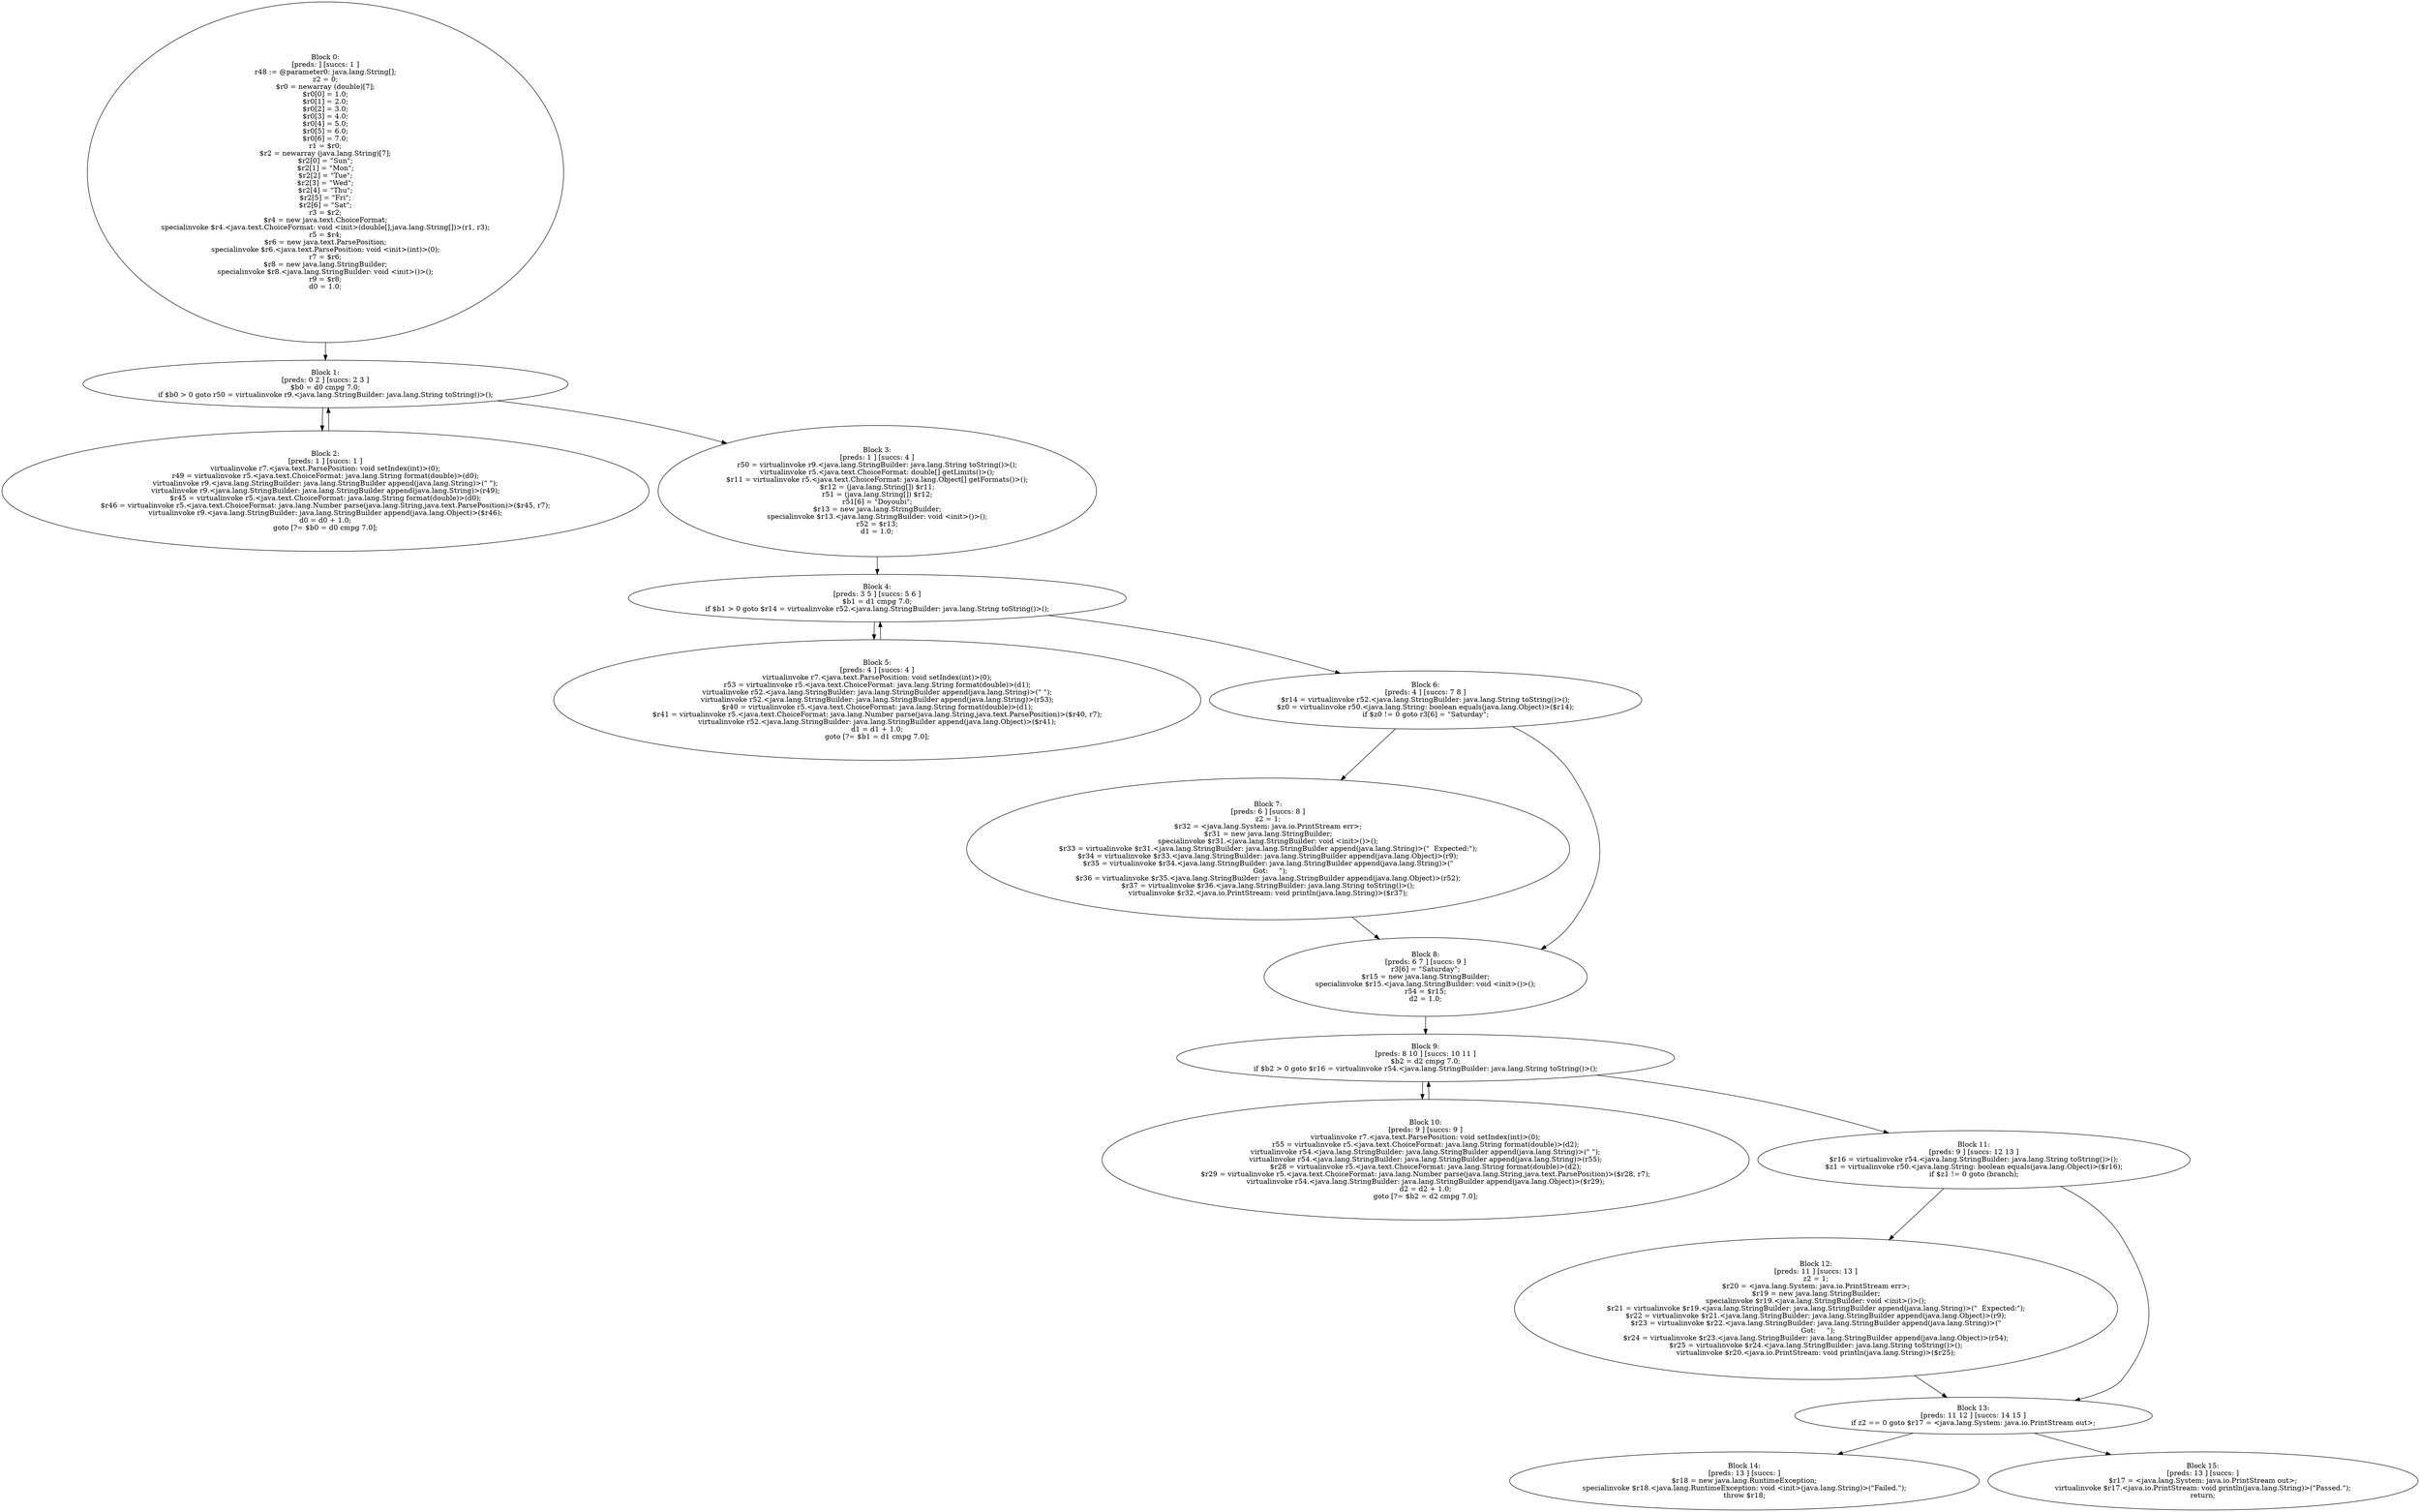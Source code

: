 digraph "unitGraph" {
    "Block 0:
[preds: ] [succs: 1 ]
r48 := @parameter0: java.lang.String[];
z2 = 0;
$r0 = newarray (double)[7];
$r0[0] = 1.0;
$r0[1] = 2.0;
$r0[2] = 3.0;
$r0[3] = 4.0;
$r0[4] = 5.0;
$r0[5] = 6.0;
$r0[6] = 7.0;
r1 = $r0;
$r2 = newarray (java.lang.String)[7];
$r2[0] = \"Sun\";
$r2[1] = \"Mon\";
$r2[2] = \"Tue\";
$r2[3] = \"Wed\";
$r2[4] = \"Thu\";
$r2[5] = \"Fri\";
$r2[6] = \"Sat\";
r3 = $r2;
$r4 = new java.text.ChoiceFormat;
specialinvoke $r4.<java.text.ChoiceFormat: void <init>(double[],java.lang.String[])>(r1, r3);
r5 = $r4;
$r6 = new java.text.ParsePosition;
specialinvoke $r6.<java.text.ParsePosition: void <init>(int)>(0);
r7 = $r6;
$r8 = new java.lang.StringBuilder;
specialinvoke $r8.<java.lang.StringBuilder: void <init>()>();
r9 = $r8;
d0 = 1.0;
"
    "Block 1:
[preds: 0 2 ] [succs: 2 3 ]
$b0 = d0 cmpg 7.0;
if $b0 > 0 goto r50 = virtualinvoke r9.<java.lang.StringBuilder: java.lang.String toString()>();
"
    "Block 2:
[preds: 1 ] [succs: 1 ]
virtualinvoke r7.<java.text.ParsePosition: void setIndex(int)>(0);
r49 = virtualinvoke r5.<java.text.ChoiceFormat: java.lang.String format(double)>(d0);
virtualinvoke r9.<java.lang.StringBuilder: java.lang.StringBuilder append(java.lang.String)>(\" \");
virtualinvoke r9.<java.lang.StringBuilder: java.lang.StringBuilder append(java.lang.String)>(r49);
$r45 = virtualinvoke r5.<java.text.ChoiceFormat: java.lang.String format(double)>(d0);
$r46 = virtualinvoke r5.<java.text.ChoiceFormat: java.lang.Number parse(java.lang.String,java.text.ParsePosition)>($r45, r7);
virtualinvoke r9.<java.lang.StringBuilder: java.lang.StringBuilder append(java.lang.Object)>($r46);
d0 = d0 + 1.0;
goto [?= $b0 = d0 cmpg 7.0];
"
    "Block 3:
[preds: 1 ] [succs: 4 ]
r50 = virtualinvoke r9.<java.lang.StringBuilder: java.lang.String toString()>();
virtualinvoke r5.<java.text.ChoiceFormat: double[] getLimits()>();
$r11 = virtualinvoke r5.<java.text.ChoiceFormat: java.lang.Object[] getFormats()>();
$r12 = (java.lang.String[]) $r11;
r51 = (java.lang.String[]) $r12;
r51[6] = \"Doyoubi\";
$r13 = new java.lang.StringBuilder;
specialinvoke $r13.<java.lang.StringBuilder: void <init>()>();
r52 = $r13;
d1 = 1.0;
"
    "Block 4:
[preds: 3 5 ] [succs: 5 6 ]
$b1 = d1 cmpg 7.0;
if $b1 > 0 goto $r14 = virtualinvoke r52.<java.lang.StringBuilder: java.lang.String toString()>();
"
    "Block 5:
[preds: 4 ] [succs: 4 ]
virtualinvoke r7.<java.text.ParsePosition: void setIndex(int)>(0);
r53 = virtualinvoke r5.<java.text.ChoiceFormat: java.lang.String format(double)>(d1);
virtualinvoke r52.<java.lang.StringBuilder: java.lang.StringBuilder append(java.lang.String)>(\" \");
virtualinvoke r52.<java.lang.StringBuilder: java.lang.StringBuilder append(java.lang.String)>(r53);
$r40 = virtualinvoke r5.<java.text.ChoiceFormat: java.lang.String format(double)>(d1);
$r41 = virtualinvoke r5.<java.text.ChoiceFormat: java.lang.Number parse(java.lang.String,java.text.ParsePosition)>($r40, r7);
virtualinvoke r52.<java.lang.StringBuilder: java.lang.StringBuilder append(java.lang.Object)>($r41);
d1 = d1 + 1.0;
goto [?= $b1 = d1 cmpg 7.0];
"
    "Block 6:
[preds: 4 ] [succs: 7 8 ]
$r14 = virtualinvoke r52.<java.lang.StringBuilder: java.lang.String toString()>();
$z0 = virtualinvoke r50.<java.lang.String: boolean equals(java.lang.Object)>($r14);
if $z0 != 0 goto r3[6] = \"Saturday\";
"
    "Block 7:
[preds: 6 ] [succs: 8 ]
z2 = 1;
$r32 = <java.lang.System: java.io.PrintStream err>;
$r31 = new java.lang.StringBuilder;
specialinvoke $r31.<java.lang.StringBuilder: void <init>()>();
$r33 = virtualinvoke $r31.<java.lang.StringBuilder: java.lang.StringBuilder append(java.lang.String)>(\"  Expected:\");
$r34 = virtualinvoke $r33.<java.lang.StringBuilder: java.lang.StringBuilder append(java.lang.Object)>(r9);
$r35 = virtualinvoke $r34.<java.lang.StringBuilder: java.lang.StringBuilder append(java.lang.String)>(\"\n  Got:     \");
$r36 = virtualinvoke $r35.<java.lang.StringBuilder: java.lang.StringBuilder append(java.lang.Object)>(r52);
$r37 = virtualinvoke $r36.<java.lang.StringBuilder: java.lang.String toString()>();
virtualinvoke $r32.<java.io.PrintStream: void println(java.lang.String)>($r37);
"
    "Block 8:
[preds: 6 7 ] [succs: 9 ]
r3[6] = \"Saturday\";
$r15 = new java.lang.StringBuilder;
specialinvoke $r15.<java.lang.StringBuilder: void <init>()>();
r54 = $r15;
d2 = 1.0;
"
    "Block 9:
[preds: 8 10 ] [succs: 10 11 ]
$b2 = d2 cmpg 7.0;
if $b2 > 0 goto $r16 = virtualinvoke r54.<java.lang.StringBuilder: java.lang.String toString()>();
"
    "Block 10:
[preds: 9 ] [succs: 9 ]
virtualinvoke r7.<java.text.ParsePosition: void setIndex(int)>(0);
r55 = virtualinvoke r5.<java.text.ChoiceFormat: java.lang.String format(double)>(d2);
virtualinvoke r54.<java.lang.StringBuilder: java.lang.StringBuilder append(java.lang.String)>(\" \");
virtualinvoke r54.<java.lang.StringBuilder: java.lang.StringBuilder append(java.lang.String)>(r55);
$r28 = virtualinvoke r5.<java.text.ChoiceFormat: java.lang.String format(double)>(d2);
$r29 = virtualinvoke r5.<java.text.ChoiceFormat: java.lang.Number parse(java.lang.String,java.text.ParsePosition)>($r28, r7);
virtualinvoke r54.<java.lang.StringBuilder: java.lang.StringBuilder append(java.lang.Object)>($r29);
d2 = d2 + 1.0;
goto [?= $b2 = d2 cmpg 7.0];
"
    "Block 11:
[preds: 9 ] [succs: 12 13 ]
$r16 = virtualinvoke r54.<java.lang.StringBuilder: java.lang.String toString()>();
$z1 = virtualinvoke r50.<java.lang.String: boolean equals(java.lang.Object)>($r16);
if $z1 != 0 goto (branch);
"
    "Block 12:
[preds: 11 ] [succs: 13 ]
z2 = 1;
$r20 = <java.lang.System: java.io.PrintStream err>;
$r19 = new java.lang.StringBuilder;
specialinvoke $r19.<java.lang.StringBuilder: void <init>()>();
$r21 = virtualinvoke $r19.<java.lang.StringBuilder: java.lang.StringBuilder append(java.lang.String)>(\"  Expected:\");
$r22 = virtualinvoke $r21.<java.lang.StringBuilder: java.lang.StringBuilder append(java.lang.Object)>(r9);
$r23 = virtualinvoke $r22.<java.lang.StringBuilder: java.lang.StringBuilder append(java.lang.String)>(\"\n  Got:     \");
$r24 = virtualinvoke $r23.<java.lang.StringBuilder: java.lang.StringBuilder append(java.lang.Object)>(r54);
$r25 = virtualinvoke $r24.<java.lang.StringBuilder: java.lang.String toString()>();
virtualinvoke $r20.<java.io.PrintStream: void println(java.lang.String)>($r25);
"
    "Block 13:
[preds: 11 12 ] [succs: 14 15 ]
if z2 == 0 goto $r17 = <java.lang.System: java.io.PrintStream out>;
"
    "Block 14:
[preds: 13 ] [succs: ]
$r18 = new java.lang.RuntimeException;
specialinvoke $r18.<java.lang.RuntimeException: void <init>(java.lang.String)>(\"Failed.\");
throw $r18;
"
    "Block 15:
[preds: 13 ] [succs: ]
$r17 = <java.lang.System: java.io.PrintStream out>;
virtualinvoke $r17.<java.io.PrintStream: void println(java.lang.String)>(\"Passed.\");
return;
"
    "Block 0:
[preds: ] [succs: 1 ]
r48 := @parameter0: java.lang.String[];
z2 = 0;
$r0 = newarray (double)[7];
$r0[0] = 1.0;
$r0[1] = 2.0;
$r0[2] = 3.0;
$r0[3] = 4.0;
$r0[4] = 5.0;
$r0[5] = 6.0;
$r0[6] = 7.0;
r1 = $r0;
$r2 = newarray (java.lang.String)[7];
$r2[0] = \"Sun\";
$r2[1] = \"Mon\";
$r2[2] = \"Tue\";
$r2[3] = \"Wed\";
$r2[4] = \"Thu\";
$r2[5] = \"Fri\";
$r2[6] = \"Sat\";
r3 = $r2;
$r4 = new java.text.ChoiceFormat;
specialinvoke $r4.<java.text.ChoiceFormat: void <init>(double[],java.lang.String[])>(r1, r3);
r5 = $r4;
$r6 = new java.text.ParsePosition;
specialinvoke $r6.<java.text.ParsePosition: void <init>(int)>(0);
r7 = $r6;
$r8 = new java.lang.StringBuilder;
specialinvoke $r8.<java.lang.StringBuilder: void <init>()>();
r9 = $r8;
d0 = 1.0;
"->"Block 1:
[preds: 0 2 ] [succs: 2 3 ]
$b0 = d0 cmpg 7.0;
if $b0 > 0 goto r50 = virtualinvoke r9.<java.lang.StringBuilder: java.lang.String toString()>();
";
    "Block 1:
[preds: 0 2 ] [succs: 2 3 ]
$b0 = d0 cmpg 7.0;
if $b0 > 0 goto r50 = virtualinvoke r9.<java.lang.StringBuilder: java.lang.String toString()>();
"->"Block 2:
[preds: 1 ] [succs: 1 ]
virtualinvoke r7.<java.text.ParsePosition: void setIndex(int)>(0);
r49 = virtualinvoke r5.<java.text.ChoiceFormat: java.lang.String format(double)>(d0);
virtualinvoke r9.<java.lang.StringBuilder: java.lang.StringBuilder append(java.lang.String)>(\" \");
virtualinvoke r9.<java.lang.StringBuilder: java.lang.StringBuilder append(java.lang.String)>(r49);
$r45 = virtualinvoke r5.<java.text.ChoiceFormat: java.lang.String format(double)>(d0);
$r46 = virtualinvoke r5.<java.text.ChoiceFormat: java.lang.Number parse(java.lang.String,java.text.ParsePosition)>($r45, r7);
virtualinvoke r9.<java.lang.StringBuilder: java.lang.StringBuilder append(java.lang.Object)>($r46);
d0 = d0 + 1.0;
goto [?= $b0 = d0 cmpg 7.0];
";
    "Block 1:
[preds: 0 2 ] [succs: 2 3 ]
$b0 = d0 cmpg 7.0;
if $b0 > 0 goto r50 = virtualinvoke r9.<java.lang.StringBuilder: java.lang.String toString()>();
"->"Block 3:
[preds: 1 ] [succs: 4 ]
r50 = virtualinvoke r9.<java.lang.StringBuilder: java.lang.String toString()>();
virtualinvoke r5.<java.text.ChoiceFormat: double[] getLimits()>();
$r11 = virtualinvoke r5.<java.text.ChoiceFormat: java.lang.Object[] getFormats()>();
$r12 = (java.lang.String[]) $r11;
r51 = (java.lang.String[]) $r12;
r51[6] = \"Doyoubi\";
$r13 = new java.lang.StringBuilder;
specialinvoke $r13.<java.lang.StringBuilder: void <init>()>();
r52 = $r13;
d1 = 1.0;
";
    "Block 2:
[preds: 1 ] [succs: 1 ]
virtualinvoke r7.<java.text.ParsePosition: void setIndex(int)>(0);
r49 = virtualinvoke r5.<java.text.ChoiceFormat: java.lang.String format(double)>(d0);
virtualinvoke r9.<java.lang.StringBuilder: java.lang.StringBuilder append(java.lang.String)>(\" \");
virtualinvoke r9.<java.lang.StringBuilder: java.lang.StringBuilder append(java.lang.String)>(r49);
$r45 = virtualinvoke r5.<java.text.ChoiceFormat: java.lang.String format(double)>(d0);
$r46 = virtualinvoke r5.<java.text.ChoiceFormat: java.lang.Number parse(java.lang.String,java.text.ParsePosition)>($r45, r7);
virtualinvoke r9.<java.lang.StringBuilder: java.lang.StringBuilder append(java.lang.Object)>($r46);
d0 = d0 + 1.0;
goto [?= $b0 = d0 cmpg 7.0];
"->"Block 1:
[preds: 0 2 ] [succs: 2 3 ]
$b0 = d0 cmpg 7.0;
if $b0 > 0 goto r50 = virtualinvoke r9.<java.lang.StringBuilder: java.lang.String toString()>();
";
    "Block 3:
[preds: 1 ] [succs: 4 ]
r50 = virtualinvoke r9.<java.lang.StringBuilder: java.lang.String toString()>();
virtualinvoke r5.<java.text.ChoiceFormat: double[] getLimits()>();
$r11 = virtualinvoke r5.<java.text.ChoiceFormat: java.lang.Object[] getFormats()>();
$r12 = (java.lang.String[]) $r11;
r51 = (java.lang.String[]) $r12;
r51[6] = \"Doyoubi\";
$r13 = new java.lang.StringBuilder;
specialinvoke $r13.<java.lang.StringBuilder: void <init>()>();
r52 = $r13;
d1 = 1.0;
"->"Block 4:
[preds: 3 5 ] [succs: 5 6 ]
$b1 = d1 cmpg 7.0;
if $b1 > 0 goto $r14 = virtualinvoke r52.<java.lang.StringBuilder: java.lang.String toString()>();
";
    "Block 4:
[preds: 3 5 ] [succs: 5 6 ]
$b1 = d1 cmpg 7.0;
if $b1 > 0 goto $r14 = virtualinvoke r52.<java.lang.StringBuilder: java.lang.String toString()>();
"->"Block 5:
[preds: 4 ] [succs: 4 ]
virtualinvoke r7.<java.text.ParsePosition: void setIndex(int)>(0);
r53 = virtualinvoke r5.<java.text.ChoiceFormat: java.lang.String format(double)>(d1);
virtualinvoke r52.<java.lang.StringBuilder: java.lang.StringBuilder append(java.lang.String)>(\" \");
virtualinvoke r52.<java.lang.StringBuilder: java.lang.StringBuilder append(java.lang.String)>(r53);
$r40 = virtualinvoke r5.<java.text.ChoiceFormat: java.lang.String format(double)>(d1);
$r41 = virtualinvoke r5.<java.text.ChoiceFormat: java.lang.Number parse(java.lang.String,java.text.ParsePosition)>($r40, r7);
virtualinvoke r52.<java.lang.StringBuilder: java.lang.StringBuilder append(java.lang.Object)>($r41);
d1 = d1 + 1.0;
goto [?= $b1 = d1 cmpg 7.0];
";
    "Block 4:
[preds: 3 5 ] [succs: 5 6 ]
$b1 = d1 cmpg 7.0;
if $b1 > 0 goto $r14 = virtualinvoke r52.<java.lang.StringBuilder: java.lang.String toString()>();
"->"Block 6:
[preds: 4 ] [succs: 7 8 ]
$r14 = virtualinvoke r52.<java.lang.StringBuilder: java.lang.String toString()>();
$z0 = virtualinvoke r50.<java.lang.String: boolean equals(java.lang.Object)>($r14);
if $z0 != 0 goto r3[6] = \"Saturday\";
";
    "Block 5:
[preds: 4 ] [succs: 4 ]
virtualinvoke r7.<java.text.ParsePosition: void setIndex(int)>(0);
r53 = virtualinvoke r5.<java.text.ChoiceFormat: java.lang.String format(double)>(d1);
virtualinvoke r52.<java.lang.StringBuilder: java.lang.StringBuilder append(java.lang.String)>(\" \");
virtualinvoke r52.<java.lang.StringBuilder: java.lang.StringBuilder append(java.lang.String)>(r53);
$r40 = virtualinvoke r5.<java.text.ChoiceFormat: java.lang.String format(double)>(d1);
$r41 = virtualinvoke r5.<java.text.ChoiceFormat: java.lang.Number parse(java.lang.String,java.text.ParsePosition)>($r40, r7);
virtualinvoke r52.<java.lang.StringBuilder: java.lang.StringBuilder append(java.lang.Object)>($r41);
d1 = d1 + 1.0;
goto [?= $b1 = d1 cmpg 7.0];
"->"Block 4:
[preds: 3 5 ] [succs: 5 6 ]
$b1 = d1 cmpg 7.0;
if $b1 > 0 goto $r14 = virtualinvoke r52.<java.lang.StringBuilder: java.lang.String toString()>();
";
    "Block 6:
[preds: 4 ] [succs: 7 8 ]
$r14 = virtualinvoke r52.<java.lang.StringBuilder: java.lang.String toString()>();
$z0 = virtualinvoke r50.<java.lang.String: boolean equals(java.lang.Object)>($r14);
if $z0 != 0 goto r3[6] = \"Saturday\";
"->"Block 7:
[preds: 6 ] [succs: 8 ]
z2 = 1;
$r32 = <java.lang.System: java.io.PrintStream err>;
$r31 = new java.lang.StringBuilder;
specialinvoke $r31.<java.lang.StringBuilder: void <init>()>();
$r33 = virtualinvoke $r31.<java.lang.StringBuilder: java.lang.StringBuilder append(java.lang.String)>(\"  Expected:\");
$r34 = virtualinvoke $r33.<java.lang.StringBuilder: java.lang.StringBuilder append(java.lang.Object)>(r9);
$r35 = virtualinvoke $r34.<java.lang.StringBuilder: java.lang.StringBuilder append(java.lang.String)>(\"\n  Got:     \");
$r36 = virtualinvoke $r35.<java.lang.StringBuilder: java.lang.StringBuilder append(java.lang.Object)>(r52);
$r37 = virtualinvoke $r36.<java.lang.StringBuilder: java.lang.String toString()>();
virtualinvoke $r32.<java.io.PrintStream: void println(java.lang.String)>($r37);
";
    "Block 6:
[preds: 4 ] [succs: 7 8 ]
$r14 = virtualinvoke r52.<java.lang.StringBuilder: java.lang.String toString()>();
$z0 = virtualinvoke r50.<java.lang.String: boolean equals(java.lang.Object)>($r14);
if $z0 != 0 goto r3[6] = \"Saturday\";
"->"Block 8:
[preds: 6 7 ] [succs: 9 ]
r3[6] = \"Saturday\";
$r15 = new java.lang.StringBuilder;
specialinvoke $r15.<java.lang.StringBuilder: void <init>()>();
r54 = $r15;
d2 = 1.0;
";
    "Block 7:
[preds: 6 ] [succs: 8 ]
z2 = 1;
$r32 = <java.lang.System: java.io.PrintStream err>;
$r31 = new java.lang.StringBuilder;
specialinvoke $r31.<java.lang.StringBuilder: void <init>()>();
$r33 = virtualinvoke $r31.<java.lang.StringBuilder: java.lang.StringBuilder append(java.lang.String)>(\"  Expected:\");
$r34 = virtualinvoke $r33.<java.lang.StringBuilder: java.lang.StringBuilder append(java.lang.Object)>(r9);
$r35 = virtualinvoke $r34.<java.lang.StringBuilder: java.lang.StringBuilder append(java.lang.String)>(\"\n  Got:     \");
$r36 = virtualinvoke $r35.<java.lang.StringBuilder: java.lang.StringBuilder append(java.lang.Object)>(r52);
$r37 = virtualinvoke $r36.<java.lang.StringBuilder: java.lang.String toString()>();
virtualinvoke $r32.<java.io.PrintStream: void println(java.lang.String)>($r37);
"->"Block 8:
[preds: 6 7 ] [succs: 9 ]
r3[6] = \"Saturday\";
$r15 = new java.lang.StringBuilder;
specialinvoke $r15.<java.lang.StringBuilder: void <init>()>();
r54 = $r15;
d2 = 1.0;
";
    "Block 8:
[preds: 6 7 ] [succs: 9 ]
r3[6] = \"Saturday\";
$r15 = new java.lang.StringBuilder;
specialinvoke $r15.<java.lang.StringBuilder: void <init>()>();
r54 = $r15;
d2 = 1.0;
"->"Block 9:
[preds: 8 10 ] [succs: 10 11 ]
$b2 = d2 cmpg 7.0;
if $b2 > 0 goto $r16 = virtualinvoke r54.<java.lang.StringBuilder: java.lang.String toString()>();
";
    "Block 9:
[preds: 8 10 ] [succs: 10 11 ]
$b2 = d2 cmpg 7.0;
if $b2 > 0 goto $r16 = virtualinvoke r54.<java.lang.StringBuilder: java.lang.String toString()>();
"->"Block 10:
[preds: 9 ] [succs: 9 ]
virtualinvoke r7.<java.text.ParsePosition: void setIndex(int)>(0);
r55 = virtualinvoke r5.<java.text.ChoiceFormat: java.lang.String format(double)>(d2);
virtualinvoke r54.<java.lang.StringBuilder: java.lang.StringBuilder append(java.lang.String)>(\" \");
virtualinvoke r54.<java.lang.StringBuilder: java.lang.StringBuilder append(java.lang.String)>(r55);
$r28 = virtualinvoke r5.<java.text.ChoiceFormat: java.lang.String format(double)>(d2);
$r29 = virtualinvoke r5.<java.text.ChoiceFormat: java.lang.Number parse(java.lang.String,java.text.ParsePosition)>($r28, r7);
virtualinvoke r54.<java.lang.StringBuilder: java.lang.StringBuilder append(java.lang.Object)>($r29);
d2 = d2 + 1.0;
goto [?= $b2 = d2 cmpg 7.0];
";
    "Block 9:
[preds: 8 10 ] [succs: 10 11 ]
$b2 = d2 cmpg 7.0;
if $b2 > 0 goto $r16 = virtualinvoke r54.<java.lang.StringBuilder: java.lang.String toString()>();
"->"Block 11:
[preds: 9 ] [succs: 12 13 ]
$r16 = virtualinvoke r54.<java.lang.StringBuilder: java.lang.String toString()>();
$z1 = virtualinvoke r50.<java.lang.String: boolean equals(java.lang.Object)>($r16);
if $z1 != 0 goto (branch);
";
    "Block 10:
[preds: 9 ] [succs: 9 ]
virtualinvoke r7.<java.text.ParsePosition: void setIndex(int)>(0);
r55 = virtualinvoke r5.<java.text.ChoiceFormat: java.lang.String format(double)>(d2);
virtualinvoke r54.<java.lang.StringBuilder: java.lang.StringBuilder append(java.lang.String)>(\" \");
virtualinvoke r54.<java.lang.StringBuilder: java.lang.StringBuilder append(java.lang.String)>(r55);
$r28 = virtualinvoke r5.<java.text.ChoiceFormat: java.lang.String format(double)>(d2);
$r29 = virtualinvoke r5.<java.text.ChoiceFormat: java.lang.Number parse(java.lang.String,java.text.ParsePosition)>($r28, r7);
virtualinvoke r54.<java.lang.StringBuilder: java.lang.StringBuilder append(java.lang.Object)>($r29);
d2 = d2 + 1.0;
goto [?= $b2 = d2 cmpg 7.0];
"->"Block 9:
[preds: 8 10 ] [succs: 10 11 ]
$b2 = d2 cmpg 7.0;
if $b2 > 0 goto $r16 = virtualinvoke r54.<java.lang.StringBuilder: java.lang.String toString()>();
";
    "Block 11:
[preds: 9 ] [succs: 12 13 ]
$r16 = virtualinvoke r54.<java.lang.StringBuilder: java.lang.String toString()>();
$z1 = virtualinvoke r50.<java.lang.String: boolean equals(java.lang.Object)>($r16);
if $z1 != 0 goto (branch);
"->"Block 12:
[preds: 11 ] [succs: 13 ]
z2 = 1;
$r20 = <java.lang.System: java.io.PrintStream err>;
$r19 = new java.lang.StringBuilder;
specialinvoke $r19.<java.lang.StringBuilder: void <init>()>();
$r21 = virtualinvoke $r19.<java.lang.StringBuilder: java.lang.StringBuilder append(java.lang.String)>(\"  Expected:\");
$r22 = virtualinvoke $r21.<java.lang.StringBuilder: java.lang.StringBuilder append(java.lang.Object)>(r9);
$r23 = virtualinvoke $r22.<java.lang.StringBuilder: java.lang.StringBuilder append(java.lang.String)>(\"\n  Got:     \");
$r24 = virtualinvoke $r23.<java.lang.StringBuilder: java.lang.StringBuilder append(java.lang.Object)>(r54);
$r25 = virtualinvoke $r24.<java.lang.StringBuilder: java.lang.String toString()>();
virtualinvoke $r20.<java.io.PrintStream: void println(java.lang.String)>($r25);
";
    "Block 11:
[preds: 9 ] [succs: 12 13 ]
$r16 = virtualinvoke r54.<java.lang.StringBuilder: java.lang.String toString()>();
$z1 = virtualinvoke r50.<java.lang.String: boolean equals(java.lang.Object)>($r16);
if $z1 != 0 goto (branch);
"->"Block 13:
[preds: 11 12 ] [succs: 14 15 ]
if z2 == 0 goto $r17 = <java.lang.System: java.io.PrintStream out>;
";
    "Block 12:
[preds: 11 ] [succs: 13 ]
z2 = 1;
$r20 = <java.lang.System: java.io.PrintStream err>;
$r19 = new java.lang.StringBuilder;
specialinvoke $r19.<java.lang.StringBuilder: void <init>()>();
$r21 = virtualinvoke $r19.<java.lang.StringBuilder: java.lang.StringBuilder append(java.lang.String)>(\"  Expected:\");
$r22 = virtualinvoke $r21.<java.lang.StringBuilder: java.lang.StringBuilder append(java.lang.Object)>(r9);
$r23 = virtualinvoke $r22.<java.lang.StringBuilder: java.lang.StringBuilder append(java.lang.String)>(\"\n  Got:     \");
$r24 = virtualinvoke $r23.<java.lang.StringBuilder: java.lang.StringBuilder append(java.lang.Object)>(r54);
$r25 = virtualinvoke $r24.<java.lang.StringBuilder: java.lang.String toString()>();
virtualinvoke $r20.<java.io.PrintStream: void println(java.lang.String)>($r25);
"->"Block 13:
[preds: 11 12 ] [succs: 14 15 ]
if z2 == 0 goto $r17 = <java.lang.System: java.io.PrintStream out>;
";
    "Block 13:
[preds: 11 12 ] [succs: 14 15 ]
if z2 == 0 goto $r17 = <java.lang.System: java.io.PrintStream out>;
"->"Block 14:
[preds: 13 ] [succs: ]
$r18 = new java.lang.RuntimeException;
specialinvoke $r18.<java.lang.RuntimeException: void <init>(java.lang.String)>(\"Failed.\");
throw $r18;
";
    "Block 13:
[preds: 11 12 ] [succs: 14 15 ]
if z2 == 0 goto $r17 = <java.lang.System: java.io.PrintStream out>;
"->"Block 15:
[preds: 13 ] [succs: ]
$r17 = <java.lang.System: java.io.PrintStream out>;
virtualinvoke $r17.<java.io.PrintStream: void println(java.lang.String)>(\"Passed.\");
return;
";
}
